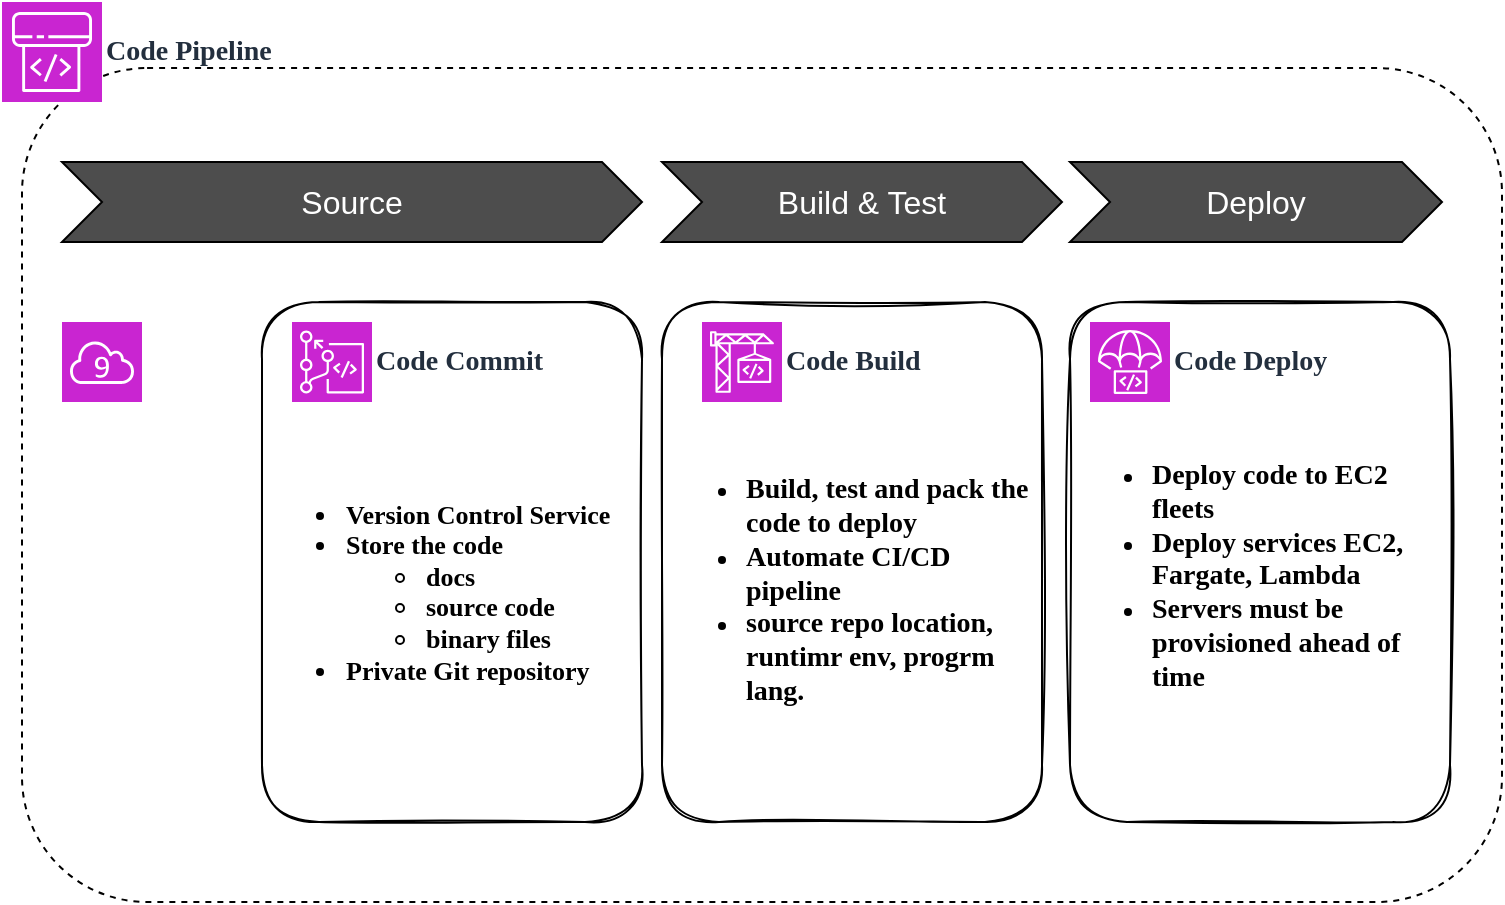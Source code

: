<mxfile version="26.0.16">
  <diagram id="Ht1M8jgEwFfnCIfOTk4-" name="aws-code-pipeline">
    <mxGraphModel dx="1232" dy="865" grid="1" gridSize="10" guides="1" tooltips="1" connect="1" arrows="1" fold="1" page="1" pageScale="1" pageWidth="827" pageHeight="1169" math="0" shadow="0">
      <root>
        <mxCell id="0" />
        <mxCell id="1" parent="0" />
        <mxCell id="Nc6ivV4tG7HydfoHjBAJ-2" value="" style="rounded=1;whiteSpace=wrap;html=1;strokeWidth=1;fillWeight=4;hachureGap=8;hachureAngle=45;fillColor=none;dashed=1;" vertex="1" parent="1">
          <mxGeometry x="40" y="73" width="740" height="417" as="geometry" />
        </mxCell>
        <mxCell id="Nc6ivV4tG7HydfoHjBAJ-1" value="Code Pipeline" style="sketch=0;points=[[0,0,0],[0.25,0,0],[0.5,0,0],[0.75,0,0],[1,0,0],[0,1,0],[0.25,1,0],[0.5,1,0],[0.75,1,0],[1,1,0],[0,0.25,0],[0,0.5,0],[0,0.75,0],[1,0.25,0],[1,0.5,0],[1,0.75,0]];outlineConnect=0;fontColor=#232F3E;fillColor=#C925D1;strokeColor=#ffffff;dashed=0;verticalLabelPosition=middle;verticalAlign=middle;align=left;html=1;fontSize=14;fontStyle=1;aspect=fixed;shape=mxgraph.aws4.resourceIcon;resIcon=mxgraph.aws4.codepipeline;labelPosition=right;fontFamily=Comic Sans MS;" vertex="1" parent="1">
          <mxGeometry x="30" y="40" width="50" height="50" as="geometry" />
        </mxCell>
        <mxCell id="Nc6ivV4tG7HydfoHjBAJ-5" value="Source" style="shape=step;perimeter=stepPerimeter;whiteSpace=wrap;html=1;fixedSize=1;fillColor=#4D4D4D;fontColor=#FFFFFF;fontFamily=Helvetica;fontSize=16;fontStyle=0" vertex="1" parent="1">
          <mxGeometry x="60" y="120" width="290" height="40" as="geometry" />
        </mxCell>
        <mxCell id="Nc6ivV4tG7HydfoHjBAJ-6" value="Build &amp;amp; Test" style="shape=step;perimeter=stepPerimeter;whiteSpace=wrap;html=1;fixedSize=1;fillColor=#4D4D4D;fontColor=#FFFFFF;fontFamily=Helvetica;fontSize=16;fontStyle=0" vertex="1" parent="1">
          <mxGeometry x="360" y="120" width="200" height="40" as="geometry" />
        </mxCell>
        <mxCell id="Nc6ivV4tG7HydfoHjBAJ-7" value="Deploy" style="shape=step;perimeter=stepPerimeter;whiteSpace=wrap;html=1;fixedSize=1;fillColor=#4D4D4D;fontColor=#FFFFFF;fontFamily=Helvetica;fontSize=16;fontStyle=0" vertex="1" parent="1">
          <mxGeometry x="564" y="120" width="186" height="40" as="geometry" />
        </mxCell>
        <mxCell id="Nc6ivV4tG7HydfoHjBAJ-10" value="&lt;div&gt;&lt;br&gt;&lt;/div&gt;&lt;div&gt;&lt;h4 style=&quot;text-align: left;&quot;&gt;&lt;ul&gt;&lt;li&gt;&lt;font style=&quot;font-size: 14px;&quot; face=&quot;Comic Sans MS&quot;&gt;Deploy code to EC2 fleets&lt;/font&gt;&lt;/li&gt;&lt;li&gt;&lt;font style=&quot;font-size: 14px;&quot; face=&quot;Comic Sans MS&quot;&gt;Deploy services EC2, Fargate, Lambda&lt;/font&gt;&lt;/li&gt;&lt;li&gt;&lt;font style=&quot;font-size: 14px;&quot; face=&quot;Comic Sans MS&quot;&gt;Servers must be provisioned ahead of time&lt;/font&gt;&lt;/li&gt;&lt;/ul&gt;&lt;/h4&gt;&lt;/div&gt;" style="rounded=1;whiteSpace=wrap;html=1;strokeWidth=1;fillWeight=4;hachureGap=8;hachureAngle=45;fillColor=none;sketch=1;" vertex="1" parent="1">
          <mxGeometry x="564" y="190" width="190" height="260" as="geometry" />
        </mxCell>
        <mxCell id="Nc6ivV4tG7HydfoHjBAJ-12" value="Code Deploy" style="sketch=0;points=[[0,0,0],[0.25,0,0],[0.5,0,0],[0.75,0,0],[1,0,0],[0,1,0],[0.25,1,0],[0.5,1,0],[0.75,1,0],[1,1,0],[0,0.25,0],[0,0.5,0],[0,0.75,0],[1,0.25,0],[1,0.5,0],[1,0.75,0]];outlineConnect=0;fontColor=#232F3E;fillColor=#C925D1;strokeColor=#ffffff;dashed=0;verticalLabelPosition=middle;verticalAlign=middle;align=left;html=1;fontSize=14;fontStyle=1;aspect=fixed;shape=mxgraph.aws4.resourceIcon;resIcon=mxgraph.aws4.codedeploy;labelPosition=right;fontFamily=Comic Sans MS;" vertex="1" parent="1">
          <mxGeometry x="574" y="200" width="40" height="40" as="geometry" />
        </mxCell>
        <mxCell id="Nc6ivV4tG7HydfoHjBAJ-14" value="&lt;h4&gt;&lt;div&gt;&lt;font face=&quot;Comic Sans MS&quot;&gt;&lt;span style=&quot;font-size: 14px;&quot;&gt;&lt;br&gt;&lt;/span&gt;&lt;/font&gt;&lt;/div&gt;&lt;ul&gt;&lt;li&gt;&lt;font style=&quot;font-size: 14px;&quot; face=&quot;Comic Sans MS&quot;&gt;Build, test and pack the code to deploy&lt;/font&gt;&lt;/li&gt;&lt;li&gt;&lt;font style=&quot;font-size: 14px;&quot; face=&quot;Comic Sans MS&quot;&gt;Automate CI/CD pipeline&lt;/font&gt;&lt;/li&gt;&lt;li&gt;&lt;font style=&quot;font-size: 14px;&quot; face=&quot;Comic Sans MS&quot;&gt;source repo location, runtimr env, progrm lang.&lt;/font&gt;&lt;/li&gt;&lt;/ul&gt;&lt;/h4&gt;" style="rounded=1;whiteSpace=wrap;html=1;strokeWidth=1;fillWeight=4;hachureGap=8;hachureAngle=45;fillColor=none;sketch=1;align=left;" vertex="1" parent="1">
          <mxGeometry x="360" y="190" width="190" height="260" as="geometry" />
        </mxCell>
        <mxCell id="Nc6ivV4tG7HydfoHjBAJ-13" value="Code Build" style="sketch=0;points=[[0,0,0],[0.25,0,0],[0.5,0,0],[0.75,0,0],[1,0,0],[0,1,0],[0.25,1,0],[0.5,1,0],[0.75,1,0],[1,1,0],[0,0.25,0],[0,0.5,0],[0,0.75,0],[1,0.25,0],[1,0.5,0],[1,0.75,0]];outlineConnect=0;fontColor=#232F3E;fillColor=#C925D1;strokeColor=#ffffff;dashed=0;verticalLabelPosition=middle;verticalAlign=middle;align=left;html=1;fontSize=14;fontStyle=1;aspect=fixed;shape=mxgraph.aws4.resourceIcon;resIcon=mxgraph.aws4.codebuild;fontFamily=Comic Sans MS;labelPosition=right;" vertex="1" parent="1">
          <mxGeometry x="380" y="200" width="40" height="40" as="geometry" />
        </mxCell>
        <mxCell id="Nc6ivV4tG7HydfoHjBAJ-16" value="&lt;h4&gt;&lt;div&gt;&lt;span style=&quot;font-size: 14px;&quot;&gt;&lt;br&gt;&lt;/span&gt;&lt;/div&gt;&lt;ul&gt;&lt;li&gt;Version Control Service&lt;/li&gt;&lt;li&gt;Store the code&lt;/li&gt;&lt;ul&gt;&lt;li&gt;docs&lt;/li&gt;&lt;li&gt;source code&lt;/li&gt;&lt;li&gt;binary files&lt;/li&gt;&lt;/ul&gt;&lt;li&gt;Private Git repository&lt;/li&gt;&lt;/ul&gt;&lt;/h4&gt;" style="rounded=1;whiteSpace=wrap;html=1;strokeWidth=1;fillWeight=4;hachureGap=8;hachureAngle=45;fillColor=none;sketch=1;align=left;fontSize=13;verticalAlign=middle;labelPosition=center;verticalLabelPosition=middle;fontFamily=Comic Sans MS;" vertex="1" parent="1">
          <mxGeometry x="160" y="190" width="190" height="260" as="geometry" />
        </mxCell>
        <mxCell id="Nc6ivV4tG7HydfoHjBAJ-17" value="Code Commit" style="sketch=0;points=[[0,0,0],[0.25,0,0],[0.5,0,0],[0.75,0,0],[1,0,0],[0,1,0],[0.25,1,0],[0.5,1,0],[0.75,1,0],[1,1,0],[0,0.25,0],[0,0.5,0],[0,0.75,0],[1,0.25,0],[1,0.5,0],[1,0.75,0]];outlineConnect=0;fontColor=#232F3E;fillColor=#C925D1;strokeColor=#ffffff;dashed=0;verticalLabelPosition=middle;verticalAlign=middle;align=left;html=1;fontSize=14;fontStyle=1;aspect=fixed;shape=mxgraph.aws4.resourceIcon;resIcon=mxgraph.aws4.codecommit;fontFamily=Comic Sans MS;labelPosition=right;" vertex="1" parent="1">
          <mxGeometry x="175" y="200" width="40" height="40" as="geometry" />
        </mxCell>
        <mxCell id="Nc6ivV4tG7HydfoHjBAJ-18" value="" style="sketch=0;points=[[0,0,0],[0.25,0,0],[0.5,0,0],[0.75,0,0],[1,0,0],[0,1,0],[0.25,1,0],[0.5,1,0],[0.75,1,0],[1,1,0],[0,0.25,0],[0,0.5,0],[0,0.75,0],[1,0.25,0],[1,0.5,0],[1,0.75,0]];outlineConnect=0;fontColor=#232F3E;fillColor=#C925D1;strokeColor=#ffffff;dashed=0;verticalLabelPosition=bottom;verticalAlign=top;align=center;html=1;fontSize=12;fontStyle=0;aspect=fixed;shape=mxgraph.aws4.resourceIcon;resIcon=mxgraph.aws4.cloud9;" vertex="1" parent="1">
          <mxGeometry x="60" y="200" width="40" height="40" as="geometry" />
        </mxCell>
      </root>
    </mxGraphModel>
  </diagram>
</mxfile>
